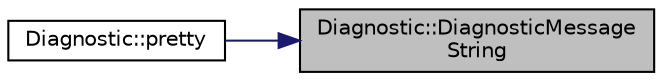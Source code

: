 digraph "Diagnostic::DiagnosticMessageString"
{
 // LATEX_PDF_SIZE
  edge [fontname="Helvetica",fontsize="10",labelfontname="Helvetica",labelfontsize="10"];
  node [fontname="Helvetica",fontsize="10",shape=record];
  rankdir="RL";
  Node1 [label="Diagnostic::DiagnosticMessage\lString",height=0.2,width=0.4,color="black", fillcolor="grey75", style="filled", fontcolor="black",tooltip="Convert Diagnostic::Message to human readable string."];
  Node1 -> Node2 [dir="back",color="midnightblue",fontsize="10",style="solid",fontname="Helvetica"];
  Node2 [label="Diagnostic::pretty",height=0.2,width=0.4,color="black", fillcolor="white", style="filled",URL="$classDiagnostic.html#a6b99896d189da5156980d50ed2b83b50",tooltip="Generate human readable string of a diagnostic."];
}
